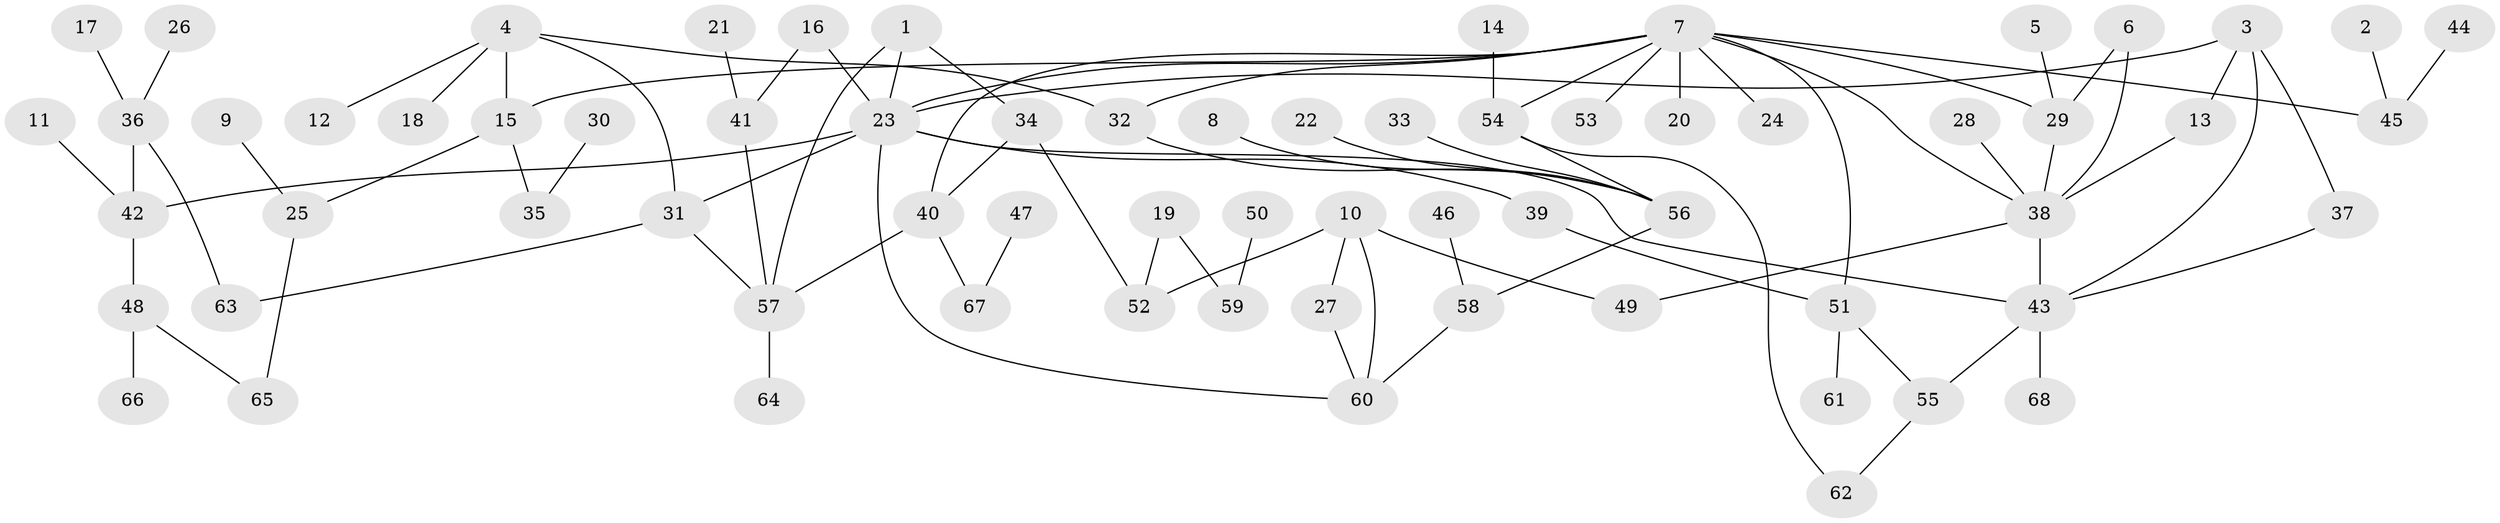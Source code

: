 // original degree distribution, {3: 0.15441176470588236, 7: 0.029411764705882353, 9: 0.007352941176470588, 2: 0.25735294117647056, 4: 0.10294117647058823, 5: 0.04411764705882353, 1: 0.39705882352941174, 6: 0.007352941176470588}
// Generated by graph-tools (version 1.1) at 2025/25/03/09/25 03:25:27]
// undirected, 68 vertices, 89 edges
graph export_dot {
graph [start="1"]
  node [color=gray90,style=filled];
  1;
  2;
  3;
  4;
  5;
  6;
  7;
  8;
  9;
  10;
  11;
  12;
  13;
  14;
  15;
  16;
  17;
  18;
  19;
  20;
  21;
  22;
  23;
  24;
  25;
  26;
  27;
  28;
  29;
  30;
  31;
  32;
  33;
  34;
  35;
  36;
  37;
  38;
  39;
  40;
  41;
  42;
  43;
  44;
  45;
  46;
  47;
  48;
  49;
  50;
  51;
  52;
  53;
  54;
  55;
  56;
  57;
  58;
  59;
  60;
  61;
  62;
  63;
  64;
  65;
  66;
  67;
  68;
  1 -- 23 [weight=1.0];
  1 -- 34 [weight=1.0];
  1 -- 57 [weight=1.0];
  2 -- 45 [weight=1.0];
  3 -- 13 [weight=1.0];
  3 -- 23 [weight=1.0];
  3 -- 37 [weight=1.0];
  3 -- 43 [weight=1.0];
  4 -- 12 [weight=1.0];
  4 -- 15 [weight=1.0];
  4 -- 18 [weight=1.0];
  4 -- 31 [weight=1.0];
  4 -- 32 [weight=1.0];
  5 -- 29 [weight=1.0];
  6 -- 29 [weight=1.0];
  6 -- 38 [weight=1.0];
  7 -- 15 [weight=1.0];
  7 -- 20 [weight=2.0];
  7 -- 23 [weight=1.0];
  7 -- 24 [weight=1.0];
  7 -- 29 [weight=1.0];
  7 -- 32 [weight=1.0];
  7 -- 38 [weight=1.0];
  7 -- 40 [weight=1.0];
  7 -- 45 [weight=1.0];
  7 -- 51 [weight=1.0];
  7 -- 53 [weight=1.0];
  7 -- 54 [weight=1.0];
  8 -- 56 [weight=1.0];
  9 -- 25 [weight=1.0];
  10 -- 27 [weight=1.0];
  10 -- 49 [weight=1.0];
  10 -- 52 [weight=1.0];
  10 -- 60 [weight=1.0];
  11 -- 42 [weight=1.0];
  13 -- 38 [weight=1.0];
  14 -- 54 [weight=1.0];
  15 -- 25 [weight=1.0];
  15 -- 35 [weight=1.0];
  16 -- 23 [weight=1.0];
  16 -- 41 [weight=1.0];
  17 -- 36 [weight=1.0];
  19 -- 52 [weight=1.0];
  19 -- 59 [weight=1.0];
  21 -- 41 [weight=1.0];
  22 -- 56 [weight=1.0];
  23 -- 31 [weight=1.0];
  23 -- 39 [weight=1.0];
  23 -- 42 [weight=1.0];
  23 -- 43 [weight=1.0];
  23 -- 60 [weight=1.0];
  25 -- 65 [weight=1.0];
  26 -- 36 [weight=1.0];
  27 -- 60 [weight=1.0];
  28 -- 38 [weight=1.0];
  29 -- 38 [weight=1.0];
  30 -- 35 [weight=1.0];
  31 -- 57 [weight=1.0];
  31 -- 63 [weight=1.0];
  32 -- 56 [weight=1.0];
  33 -- 56 [weight=1.0];
  34 -- 40 [weight=1.0];
  34 -- 52 [weight=1.0];
  36 -- 42 [weight=1.0];
  36 -- 63 [weight=1.0];
  37 -- 43 [weight=1.0];
  38 -- 43 [weight=1.0];
  38 -- 49 [weight=1.0];
  39 -- 51 [weight=1.0];
  40 -- 57 [weight=1.0];
  40 -- 67 [weight=1.0];
  41 -- 57 [weight=1.0];
  42 -- 48 [weight=1.0];
  43 -- 55 [weight=1.0];
  43 -- 68 [weight=1.0];
  44 -- 45 [weight=1.0];
  46 -- 58 [weight=1.0];
  47 -- 67 [weight=1.0];
  48 -- 65 [weight=1.0];
  48 -- 66 [weight=1.0];
  50 -- 59 [weight=1.0];
  51 -- 55 [weight=1.0];
  51 -- 61 [weight=1.0];
  54 -- 56 [weight=1.0];
  54 -- 62 [weight=1.0];
  55 -- 62 [weight=1.0];
  56 -- 58 [weight=1.0];
  57 -- 64 [weight=1.0];
  58 -- 60 [weight=1.0];
}
